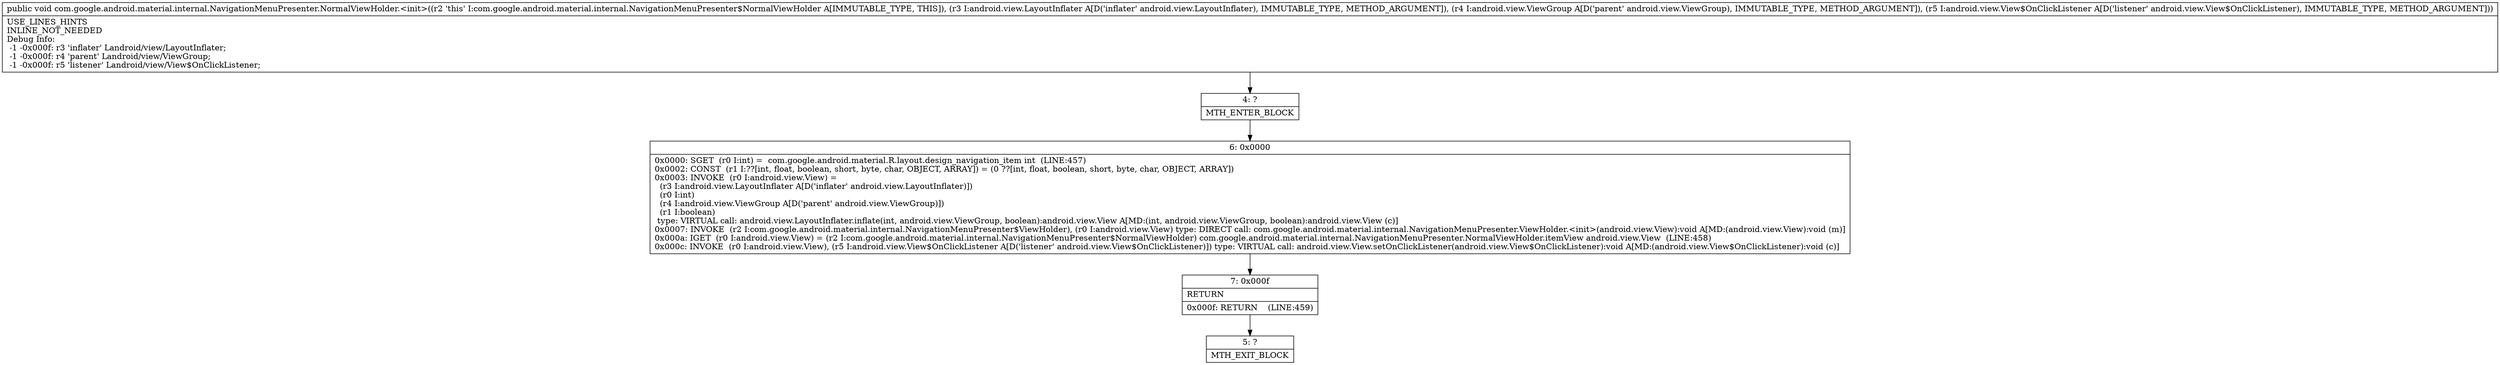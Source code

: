 digraph "CFG forcom.google.android.material.internal.NavigationMenuPresenter.NormalViewHolder.\<init\>(Landroid\/view\/LayoutInflater;Landroid\/view\/ViewGroup;Landroid\/view\/View$OnClickListener;)V" {
Node_4 [shape=record,label="{4\:\ ?|MTH_ENTER_BLOCK\l}"];
Node_6 [shape=record,label="{6\:\ 0x0000|0x0000: SGET  (r0 I:int) =  com.google.android.material.R.layout.design_navigation_item int  (LINE:457)\l0x0002: CONST  (r1 I:??[int, float, boolean, short, byte, char, OBJECT, ARRAY]) = (0 ??[int, float, boolean, short, byte, char, OBJECT, ARRAY]) \l0x0003: INVOKE  (r0 I:android.view.View) = \l  (r3 I:android.view.LayoutInflater A[D('inflater' android.view.LayoutInflater)])\l  (r0 I:int)\l  (r4 I:android.view.ViewGroup A[D('parent' android.view.ViewGroup)])\l  (r1 I:boolean)\l type: VIRTUAL call: android.view.LayoutInflater.inflate(int, android.view.ViewGroup, boolean):android.view.View A[MD:(int, android.view.ViewGroup, boolean):android.view.View (c)]\l0x0007: INVOKE  (r2 I:com.google.android.material.internal.NavigationMenuPresenter$ViewHolder), (r0 I:android.view.View) type: DIRECT call: com.google.android.material.internal.NavigationMenuPresenter.ViewHolder.\<init\>(android.view.View):void A[MD:(android.view.View):void (m)]\l0x000a: IGET  (r0 I:android.view.View) = (r2 I:com.google.android.material.internal.NavigationMenuPresenter$NormalViewHolder) com.google.android.material.internal.NavigationMenuPresenter.NormalViewHolder.itemView android.view.View  (LINE:458)\l0x000c: INVOKE  (r0 I:android.view.View), (r5 I:android.view.View$OnClickListener A[D('listener' android.view.View$OnClickListener)]) type: VIRTUAL call: android.view.View.setOnClickListener(android.view.View$OnClickListener):void A[MD:(android.view.View$OnClickListener):void (c)]\l}"];
Node_7 [shape=record,label="{7\:\ 0x000f|RETURN\l|0x000f: RETURN    (LINE:459)\l}"];
Node_5 [shape=record,label="{5\:\ ?|MTH_EXIT_BLOCK\l}"];
MethodNode[shape=record,label="{public void com.google.android.material.internal.NavigationMenuPresenter.NormalViewHolder.\<init\>((r2 'this' I:com.google.android.material.internal.NavigationMenuPresenter$NormalViewHolder A[IMMUTABLE_TYPE, THIS]), (r3 I:android.view.LayoutInflater A[D('inflater' android.view.LayoutInflater), IMMUTABLE_TYPE, METHOD_ARGUMENT]), (r4 I:android.view.ViewGroup A[D('parent' android.view.ViewGroup), IMMUTABLE_TYPE, METHOD_ARGUMENT]), (r5 I:android.view.View$OnClickListener A[D('listener' android.view.View$OnClickListener), IMMUTABLE_TYPE, METHOD_ARGUMENT]))  | USE_LINES_HINTS\lINLINE_NOT_NEEDED\lDebug Info:\l  \-1 \-0x000f: r3 'inflater' Landroid\/view\/LayoutInflater;\l  \-1 \-0x000f: r4 'parent' Landroid\/view\/ViewGroup;\l  \-1 \-0x000f: r5 'listener' Landroid\/view\/View$OnClickListener;\l}"];
MethodNode -> Node_4;Node_4 -> Node_6;
Node_6 -> Node_7;
Node_7 -> Node_5;
}

